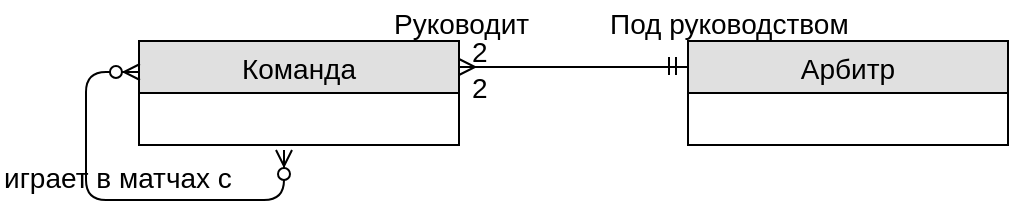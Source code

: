 <mxfile version="12.1.3" type="device" pages="1"><diagram id="tSeS69B-rhRYQ_OUYbJA" name="Page-1"><mxGraphModel dx="1024" dy="530" grid="0" gridSize="10" guides="1" tooltips="1" connect="1" arrows="1" fold="1" page="1" pageScale="1" pageWidth="827" pageHeight="1169" math="0" shadow="0"><root><mxCell id="0"/><mxCell id="1" parent="0"/><mxCell id="yDvbCNbfyAZkMNixFMga-21" value="&lt;font style=&quot;font-size: 14px&quot;&gt;Под руководством&lt;/font&gt;" style="text;html=1;resizable=0;points=[];autosize=1;align=left;verticalAlign=top;spacingTop=-4;" parent="1" vertex="1"><mxGeometry x="457" y="214.5" width="129" height="14" as="geometry"/></mxCell><mxCell id="zuTEdNG8f5EQPKodLHXi-3" value="Команда" style="swimlane;fontStyle=0;childLayout=stackLayout;horizontal=1;startSize=26;fillColor=#e0e0e0;horizontalStack=0;resizeParent=1;resizeParentMax=0;resizeLast=0;collapsible=1;marginBottom=0;swimlaneFillColor=#ffffff;align=center;fontSize=14;" parent="1" vertex="1"><mxGeometry x="223.5" y="234.5" width="160" height="52" as="geometry"/></mxCell><mxCell id="zuTEdNG8f5EQPKodLHXi-30" value="" style="fontSize=12;html=1;endArrow=ERzeroToMany;endFill=1;startArrow=ERzeroToMany;edgeStyle=orthogonalEdgeStyle;entryX=0.451;entryY=1.081;entryDx=0;entryDy=0;entryPerimeter=0;exitX=0.003;exitY=0.298;exitDx=0;exitDy=0;exitPerimeter=0;" parent="zuTEdNG8f5EQPKodLHXi-3" source="zuTEdNG8f5EQPKodLHXi-3" edge="1"><mxGeometry width="100" height="100" relative="1" as="geometry"><mxPoint x="-7.5" y="15.5" as="sourcePoint"/><mxPoint x="72.5" y="54.5" as="targetPoint"/><Array as="points"><mxPoint x="-26.5" y="15.5"/><mxPoint x="-26.5" y="79.5"/><mxPoint x="72.5" y="79.5"/></Array></mxGeometry></mxCell><mxCell id="zuTEdNG8f5EQPKodLHXi-18" value="Арбитр" style="swimlane;fontStyle=0;childLayout=stackLayout;horizontal=1;startSize=26;fillColor=#e0e0e0;horizontalStack=0;resizeParent=1;resizeParentMax=0;resizeLast=0;collapsible=1;marginBottom=0;swimlaneFillColor=#ffffff;align=center;fontSize=14;" parent="1" vertex="1"><mxGeometry x="498" y="234.5" width="160" height="52" as="geometry"/></mxCell><mxCell id="zuTEdNG8f5EQPKodLHXi-22" value="" style="fontSize=12;html=1;endArrow=ERmany;entryX=1;entryY=0.25;entryDx=0;entryDy=0;exitX=0;exitY=0.25;exitDx=0;exitDy=0;" parent="1" source="zuTEdNG8f5EQPKodLHXi-18" target="zuTEdNG8f5EQPKodLHXi-3" edge="1"><mxGeometry width="100" height="100" relative="1" as="geometry"><mxPoint x="442" y="297" as="sourcePoint"/><mxPoint x="408" y="261" as="targetPoint"/></mxGeometry></mxCell><mxCell id="zuTEdNG8f5EQPKodLHXi-26" value="" style="endArrow=none;html=1;" parent="1" edge="1"><mxGeometry width="50" height="50" relative="1" as="geometry"><mxPoint x="492" y="251.5" as="sourcePoint"/><mxPoint x="492" y="242.5" as="targetPoint"/></mxGeometry></mxCell><mxCell id="zuTEdNG8f5EQPKodLHXi-28" value="" style="endArrow=none;html=1;" parent="1" edge="1"><mxGeometry width="50" height="50" relative="1" as="geometry"><mxPoint x="488.5" y="251.5" as="sourcePoint"/><mxPoint x="488.5" y="242.5" as="targetPoint"/></mxGeometry></mxCell><mxCell id="zuTEdNG8f5EQPKodLHXi-29" value="&lt;font style=&quot;font-size: 14px&quot;&gt;2&lt;/font&gt;" style="text;html=1;resizable=0;points=[];autosize=1;align=left;verticalAlign=top;spacingTop=-4;" parent="1" vertex="1"><mxGeometry x="387.5" y="246.5" width="18" height="14" as="geometry"/></mxCell><mxCell id="zuTEdNG8f5EQPKodLHXi-31" value="&lt;font style=&quot;font-size: 14px&quot;&gt;играет в матчах с&lt;/font&gt;" style="text;html=1;resizable=0;points=[];autosize=1;align=left;verticalAlign=top;spacingTop=-4;" parent="1" vertex="1"><mxGeometry x="154" y="292" width="124" height="14" as="geometry"/></mxCell><mxCell id="JBZAfiw6nCxGC4pq1q79-4" value="&lt;font style=&quot;font-size: 14px&quot;&gt;2&lt;/font&gt;" style="text;html=1;resizable=0;points=[];autosize=1;align=left;verticalAlign=top;spacingTop=-4;" parent="1" vertex="1"><mxGeometry x="387.5" y="228.5" width="18" height="14" as="geometry"/></mxCell><mxCell id="MripxhoF0I47dfewv_vm-1" value="&lt;font style=&quot;font-size: 14px&quot;&gt;Руководит&lt;/font&gt;" style="text;html=1;resizable=0;points=[];autosize=1;align=left;verticalAlign=top;spacingTop=-4;" vertex="1" parent="1"><mxGeometry x="349" y="214.5" width="77" height="14" as="geometry"/></mxCell></root></mxGraphModel></diagram></mxfile>